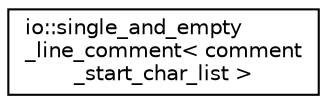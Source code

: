 digraph "Graphical Class Hierarchy"
{
  edge [fontname="Helvetica",fontsize="10",labelfontname="Helvetica",labelfontsize="10"];
  node [fontname="Helvetica",fontsize="10",shape=record];
  rankdir="LR";
  Node0 [label="io::single_and_empty\l_line_comment\< comment\l_start_char_list \>",height=0.2,width=0.4,color="black", fillcolor="white", style="filled",URL="$structio_1_1single__and__empty__line__comment.html"];
}
